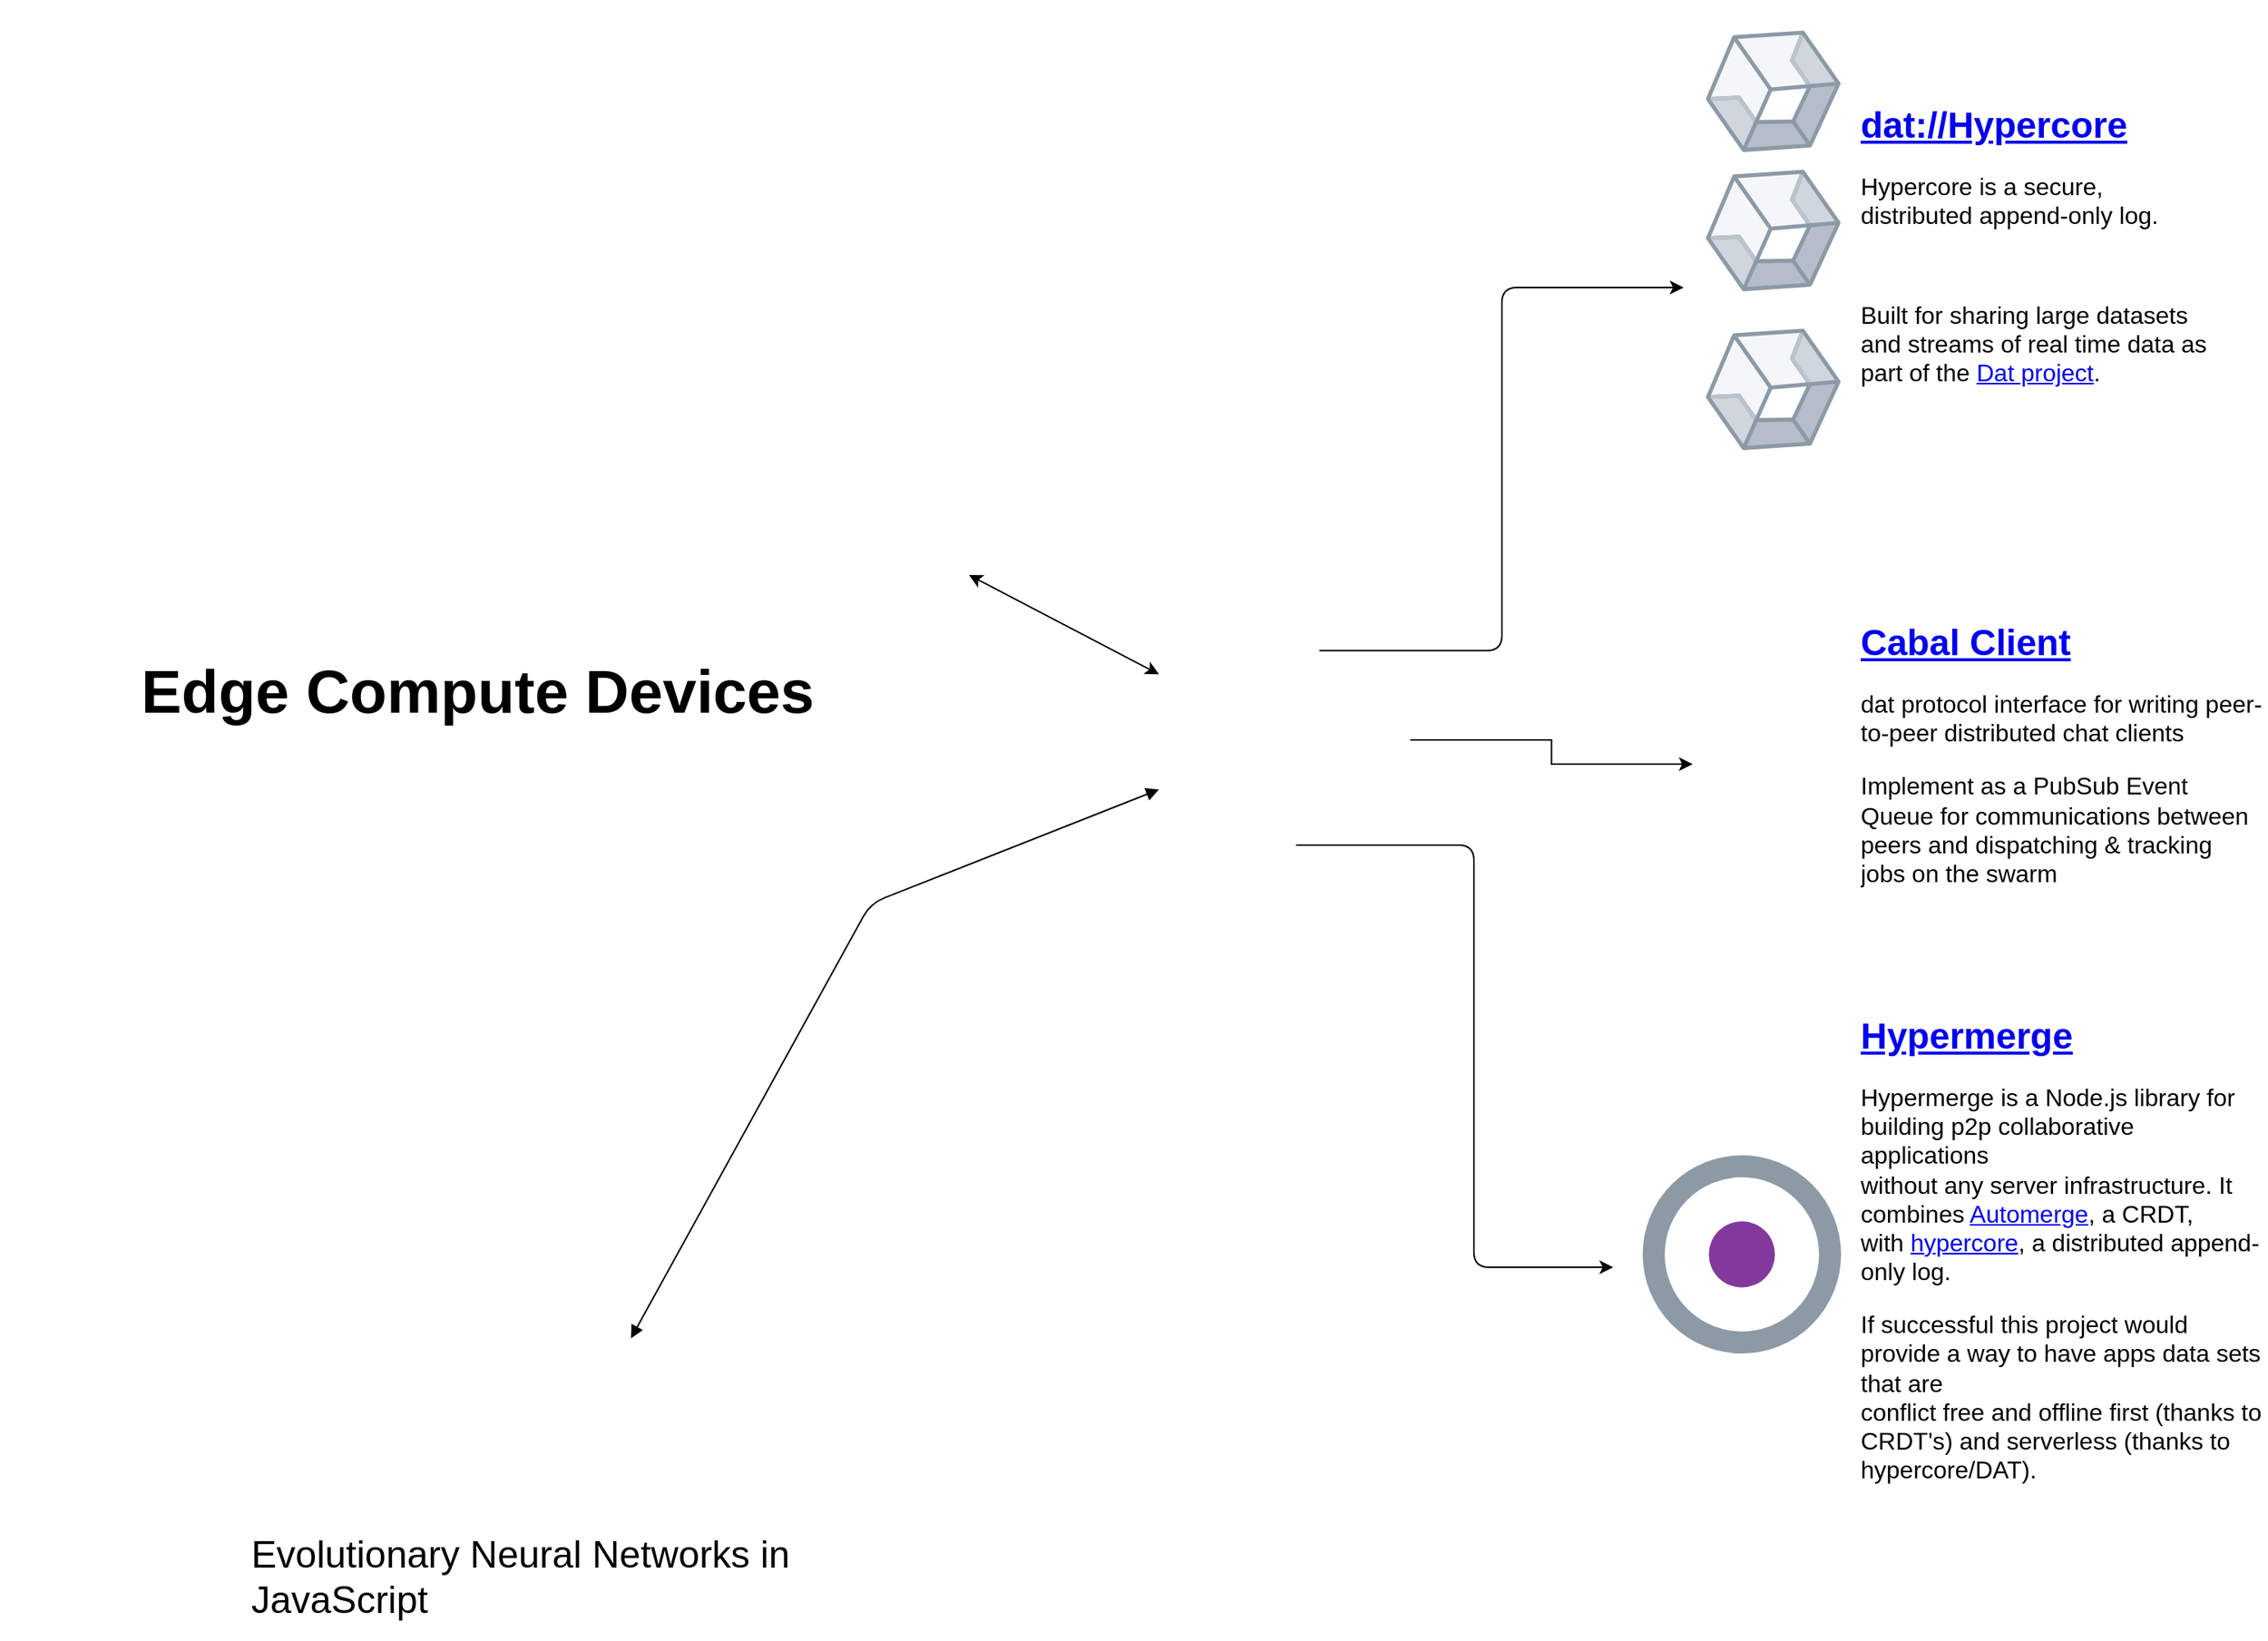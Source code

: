 <mxfile version="12.3.0" type="github" pages="1"><diagram id="FYG6ihJvmoDUmarBozU1" name="Page-1"><mxGraphModel dx="2258" dy="777" grid="0" gridSize="10" guides="1" tooltips="1" connect="1" arrows="1" fold="1" page="1" pageScale="1" pageWidth="850" pageHeight="1100" math="0" shadow="0"><root><mxCell id="0"/><mxCell id="1" parent="0"/><mxCell id="pnSLKvLLmr640Ymi9AI0-20" style="edgeStyle=orthogonalEdgeStyle;rounded=0;orthogonalLoop=1;jettySize=auto;html=1;exitX=1;exitY=0.5;exitDx=0;exitDy=0;" parent="1" source="V7HDsc4O70DaEdsWiBa3-1" target="pnSLKvLLmr640Ymi9AI0-12" edge="1"><mxGeometry relative="1" as="geometry"/></mxCell><mxCell id="V7HDsc4O70DaEdsWiBa3-1" value="" style="shape=image;verticalLabelPosition=bottom;labelBackgroundColor=#ffffff;verticalAlign=top;aspect=fixed;imageAspect=0;image=https://dat.foundation/public/img/dat-logo.png;" parent="1" vertex="1"><mxGeometry x="-26.5" y="409" width="166" height="168" as="geometry"/></mxCell><mxCell id="pnSLKvLLmr640Ymi9AI0-4" value="" style="aspect=fixed;perimeter=ellipsePerimeter;html=1;align=center;fontSize=12;verticalAlign=top;fontColor=#364149;shadow=0;dashed=0;image;image=img/lib/cumulus/container.svg;rotation=-125;" parent="1" vertex="1"><mxGeometry x="334" y="24" width="90" height="80" as="geometry"/></mxCell><mxCell id="pnSLKvLLmr640Ymi9AI0-5" value="" style="shape=image;verticalLabelPosition=bottom;labelBackgroundColor=#ffffff;verticalAlign=top;aspect=fixed;imageAspect=0;image=http://kit8.net/images/detailed/4/home_appliances_smart_home.png;" parent="1" vertex="1"><mxGeometry x="-792" y="6" width="628" height="419" as="geometry"/></mxCell><mxCell id="pnSLKvLLmr640Ymi9AI0-7" value="&lt;h1&gt;&lt;a href=&quot;https://github.com/mafintosh/hypercore&quot;&gt;dat://Hypercore&lt;/a&gt;&lt;/h1&gt;&lt;p style=&quot;font-size: 16px&quot;&gt;Hypercore is a secure, distributed append-only log.&lt;/p&gt;&lt;br&gt;&lt;p style=&quot;font-size: 16px&quot; align=&quot;left&quot;&gt;Built for sharing large datasets and streams of real time data as part of the &lt;a href=&quot;https://datproject.org&quot; style=&quot;font-size: 16px&quot;&gt;Dat project&lt;/a&gt;.&lt;/p&gt;" style="text;html=1;strokeColor=none;fillColor=none;spacing=5;spacingTop=-20;whiteSpace=wrap;overflow=hidden;rounded=0;align=left;" parent="1" vertex="1"><mxGeometry x="432" y="67" width="244" height="228" as="geometry"/></mxCell><mxCell id="pnSLKvLLmr640Ymi9AI0-8" value="" style="aspect=fixed;perimeter=ellipsePerimeter;html=1;align=center;fontSize=12;verticalAlign=top;fontColor=#364149;shadow=0;dashed=0;image;image=img/lib/cumulus/container.svg;rotation=-125;" parent="1" vertex="1"><mxGeometry x="334" y="221" width="90" height="80" as="geometry"/></mxCell><mxCell id="pnSLKvLLmr640Ymi9AI0-9" value="" style="aspect=fixed;perimeter=ellipsePerimeter;html=1;align=center;fontSize=12;verticalAlign=top;fontColor=#364149;shadow=0;dashed=0;image;image=img/lib/cumulus/container.svg;rotation=-125;" parent="1" vertex="1"><mxGeometry x="334" y="116" width="90" height="80" as="geometry"/></mxCell><mxCell id="pnSLKvLLmr640Ymi9AI0-10" value="" style="shape=image;verticalLabelPosition=bottom;labelBackgroundColor=#ffffff;verticalAlign=top;aspect=fixed;imageAspect=0;image=https://raw.githubusercontent.com/liquidcarrot/carrot/master/images/carrot-logo_readme.png;" parent="1" vertex="1"><mxGeometry x="-672.143" y="888.5" width="520" height="134" as="geometry"/></mxCell><mxCell id="pnSLKvLLmr640Ymi9AI0-11" value="&lt;p style=&quot;font-size: 25px&quot;&gt;&lt;span class=&quot;text-gray-dark mr-2&quot; itemprop=&quot;about&quot;&gt; Evolutionary Neural Networks in JavaScript&lt;/span&gt;&lt;/p&gt;" style="text;html=1;strokeColor=none;fillColor=none;spacing=5;spacingTop=-20;whiteSpace=wrap;overflow=hidden;rounded=0;" parent="1" vertex="1"><mxGeometry x="-631" y="1001" width="411" height="86" as="geometry"/></mxCell><mxCell id="pnSLKvLLmr640Ymi9AI0-12" value="" style="shape=image;verticalLabelPosition=bottom;labelBackgroundColor=#ffffff;verticalAlign=top;aspect=fixed;imageAspect=0;image=https://avatars1.githubusercontent.com/u/39334929?s=200&amp;v=4;" parent="1" vertex="1"><mxGeometry x="326" y="460" width="98" height="98" as="geometry"/></mxCell><mxCell id="pnSLKvLLmr640Ymi9AI0-13" value="&lt;h1&gt;&lt;a href=&quot;https://github.com/cabal-club/cabal-client&quot;&gt;Cabal Client&lt;/a&gt;&lt;br&gt;&lt;/h1&gt;&lt;div class=&quot;&quot; style=&quot;font-size: 16px&quot;&gt;&lt;span class=&quot;text-gray-dark mr-2&quot; itemprop=&quot;about&quot;&gt;&lt;/span&gt;&lt;span class=&quot;text-gray-dark mr-2&quot; itemprop=&quot;about&quot;&gt;dat protocol interface for writing peer-to-peer distributed chat clients&lt;/span&gt;&lt;br&gt;&lt;span class=&quot;text-gray-dark mr-2&quot; itemprop=&quot;about&quot;&gt;&lt;/span&gt;&lt;/div&gt;&lt;p style=&quot;font-size: 16px&quot; align=&quot;left&quot;&gt;Implement as a PubSub Event Queue for communications between peers and dispatching &amp;amp; tracking jobs on the swarm &lt;br&gt;&lt;/p&gt;" style="text;html=1;strokeColor=none;fillColor=none;spacing=5;spacingTop=-20;whiteSpace=wrap;overflow=hidden;rounded=0;align=left;" parent="1" vertex="1"><mxGeometry x="432" y="409" width="273" height="228" as="geometry"/></mxCell><mxCell id="pnSLKvLLmr640Ymi9AI0-14" value="" style="edgeStyle=elbowEdgeStyle;elbow=horizontal;endArrow=classic;html=1;" parent="1" edge="1"><mxGeometry width="50" height="50" relative="1" as="geometry"><mxPoint x="79.5" y="434" as="sourcePoint"/><mxPoint x="320" y="194" as="targetPoint"/></mxGeometry></mxCell><mxCell id="pnSLKvLLmr640Ymi9AI0-15" value="" style="edgeStyle=elbowEdgeStyle;elbow=horizontal;endArrow=classic;html=1;" parent="1" edge="1"><mxGeometry width="50" height="50" relative="1" as="geometry"><mxPoint x="64" y="562.5" as="sourcePoint"/><mxPoint x="273.5" y="841.5" as="targetPoint"/><Array as="points"><mxPoint x="181.5" y="734.5"/></Array></mxGeometry></mxCell><mxCell id="pnSLKvLLmr640Ymi9AI0-21" value="" style="aspect=fixed;perimeter=ellipsePerimeter;html=1;align=center;fontSize=12;verticalAlign=top;fontColor=#364149;shadow=0;dashed=0;image;image=img/lib/cumulus/netq_agent.svg;" parent="1" vertex="1"><mxGeometry x="293" y="767.5" width="131" height="131" as="geometry"/></mxCell><mxCell id="pnSLKvLLmr640Ymi9AI0-22" value="&lt;h1&gt;&lt;a href=&quot;https://github.com/automerge/hypermerge&quot;&gt;Hypermerge&lt;/a&gt;&lt;br&gt;&lt;/h1&gt;&lt;div class=&quot;&quot; style=&quot;font-size: 16px&quot;&gt;&lt;p&gt;Hypermerge is a Node.js library for building p2p collaborative applications&lt;br&gt;without any server infrastructure. It combines &lt;a href=&quot;https://github.com/automerge/automerge&quot;&gt;Automerge&lt;/a&gt;, a CRDT,&lt;br&gt;with &lt;a href=&quot;https://github.com/mafintosh/hypercore&quot;&gt;hypercore&lt;/a&gt;, a distributed append-only log.&lt;/p&gt;&lt;span class=&quot;text-gray-dark mr-2&quot; itemprop=&quot;about&quot;&gt;&lt;/span&gt;&lt;/div&gt;&lt;p style=&quot;font-size: 16px&quot; align=&quot;left&quot;&gt;If successful this project would provide a way to have apps data sets that are&lt;br&gt;conflict free and offline first (thanks to CRDT's) and serverless (thanks to&lt;br&gt;hypercore/DAT).&lt;/p&gt;" style="text;html=1;strokeColor=none;fillColor=none;spacing=5;spacingTop=-20;whiteSpace=wrap;overflow=hidden;rounded=0;align=left;" parent="1" vertex="1"><mxGeometry x="432" y="668.5" width="273" height="354" as="geometry"/></mxCell><mxCell id="pnSLKvLLmr640Ymi9AI0-28" value="" style="endArrow=block;html=1;startArrow=block;startFill=1;endFill=1;" parent="1" source="pnSLKvLLmr640Ymi9AI0-10" target="V7HDsc4O70DaEdsWiBa3-1" edge="1"><mxGeometry width="100" height="100" relative="1" as="geometry"><mxPoint x="-264" y="677" as="sourcePoint"/><mxPoint x="-164" y="577" as="targetPoint"/><Array as="points"><mxPoint x="-217" y="601"/></Array></mxGeometry></mxCell><mxCell id="pnSLKvLLmr640Ymi9AI0-29" value="&lt;font style=&quot;font-size: 40px&quot;&gt;Edge Compute Devices&lt;/font&gt;" style="text;strokeColor=none;fillColor=none;html=1;fontSize=24;fontStyle=1;verticalAlign=middle;align=center;" parent="1" vertex="1"><mxGeometry x="-791" y="431.5" width="627" height="57" as="geometry"/></mxCell><mxCell id="pnSLKvLLmr640Ymi9AI0-31" value="" style="endArrow=classic;startArrow=classic;html=1;" parent="1" target="V7HDsc4O70DaEdsWiBa3-1" edge="1"><mxGeometry width="50" height="50" relative="1" as="geometry"><mxPoint x="-152" y="384" as="sourcePoint"/><mxPoint x="-37" y="276" as="targetPoint"/></mxGeometry></mxCell></root></mxGraphModel></diagram></mxfile>